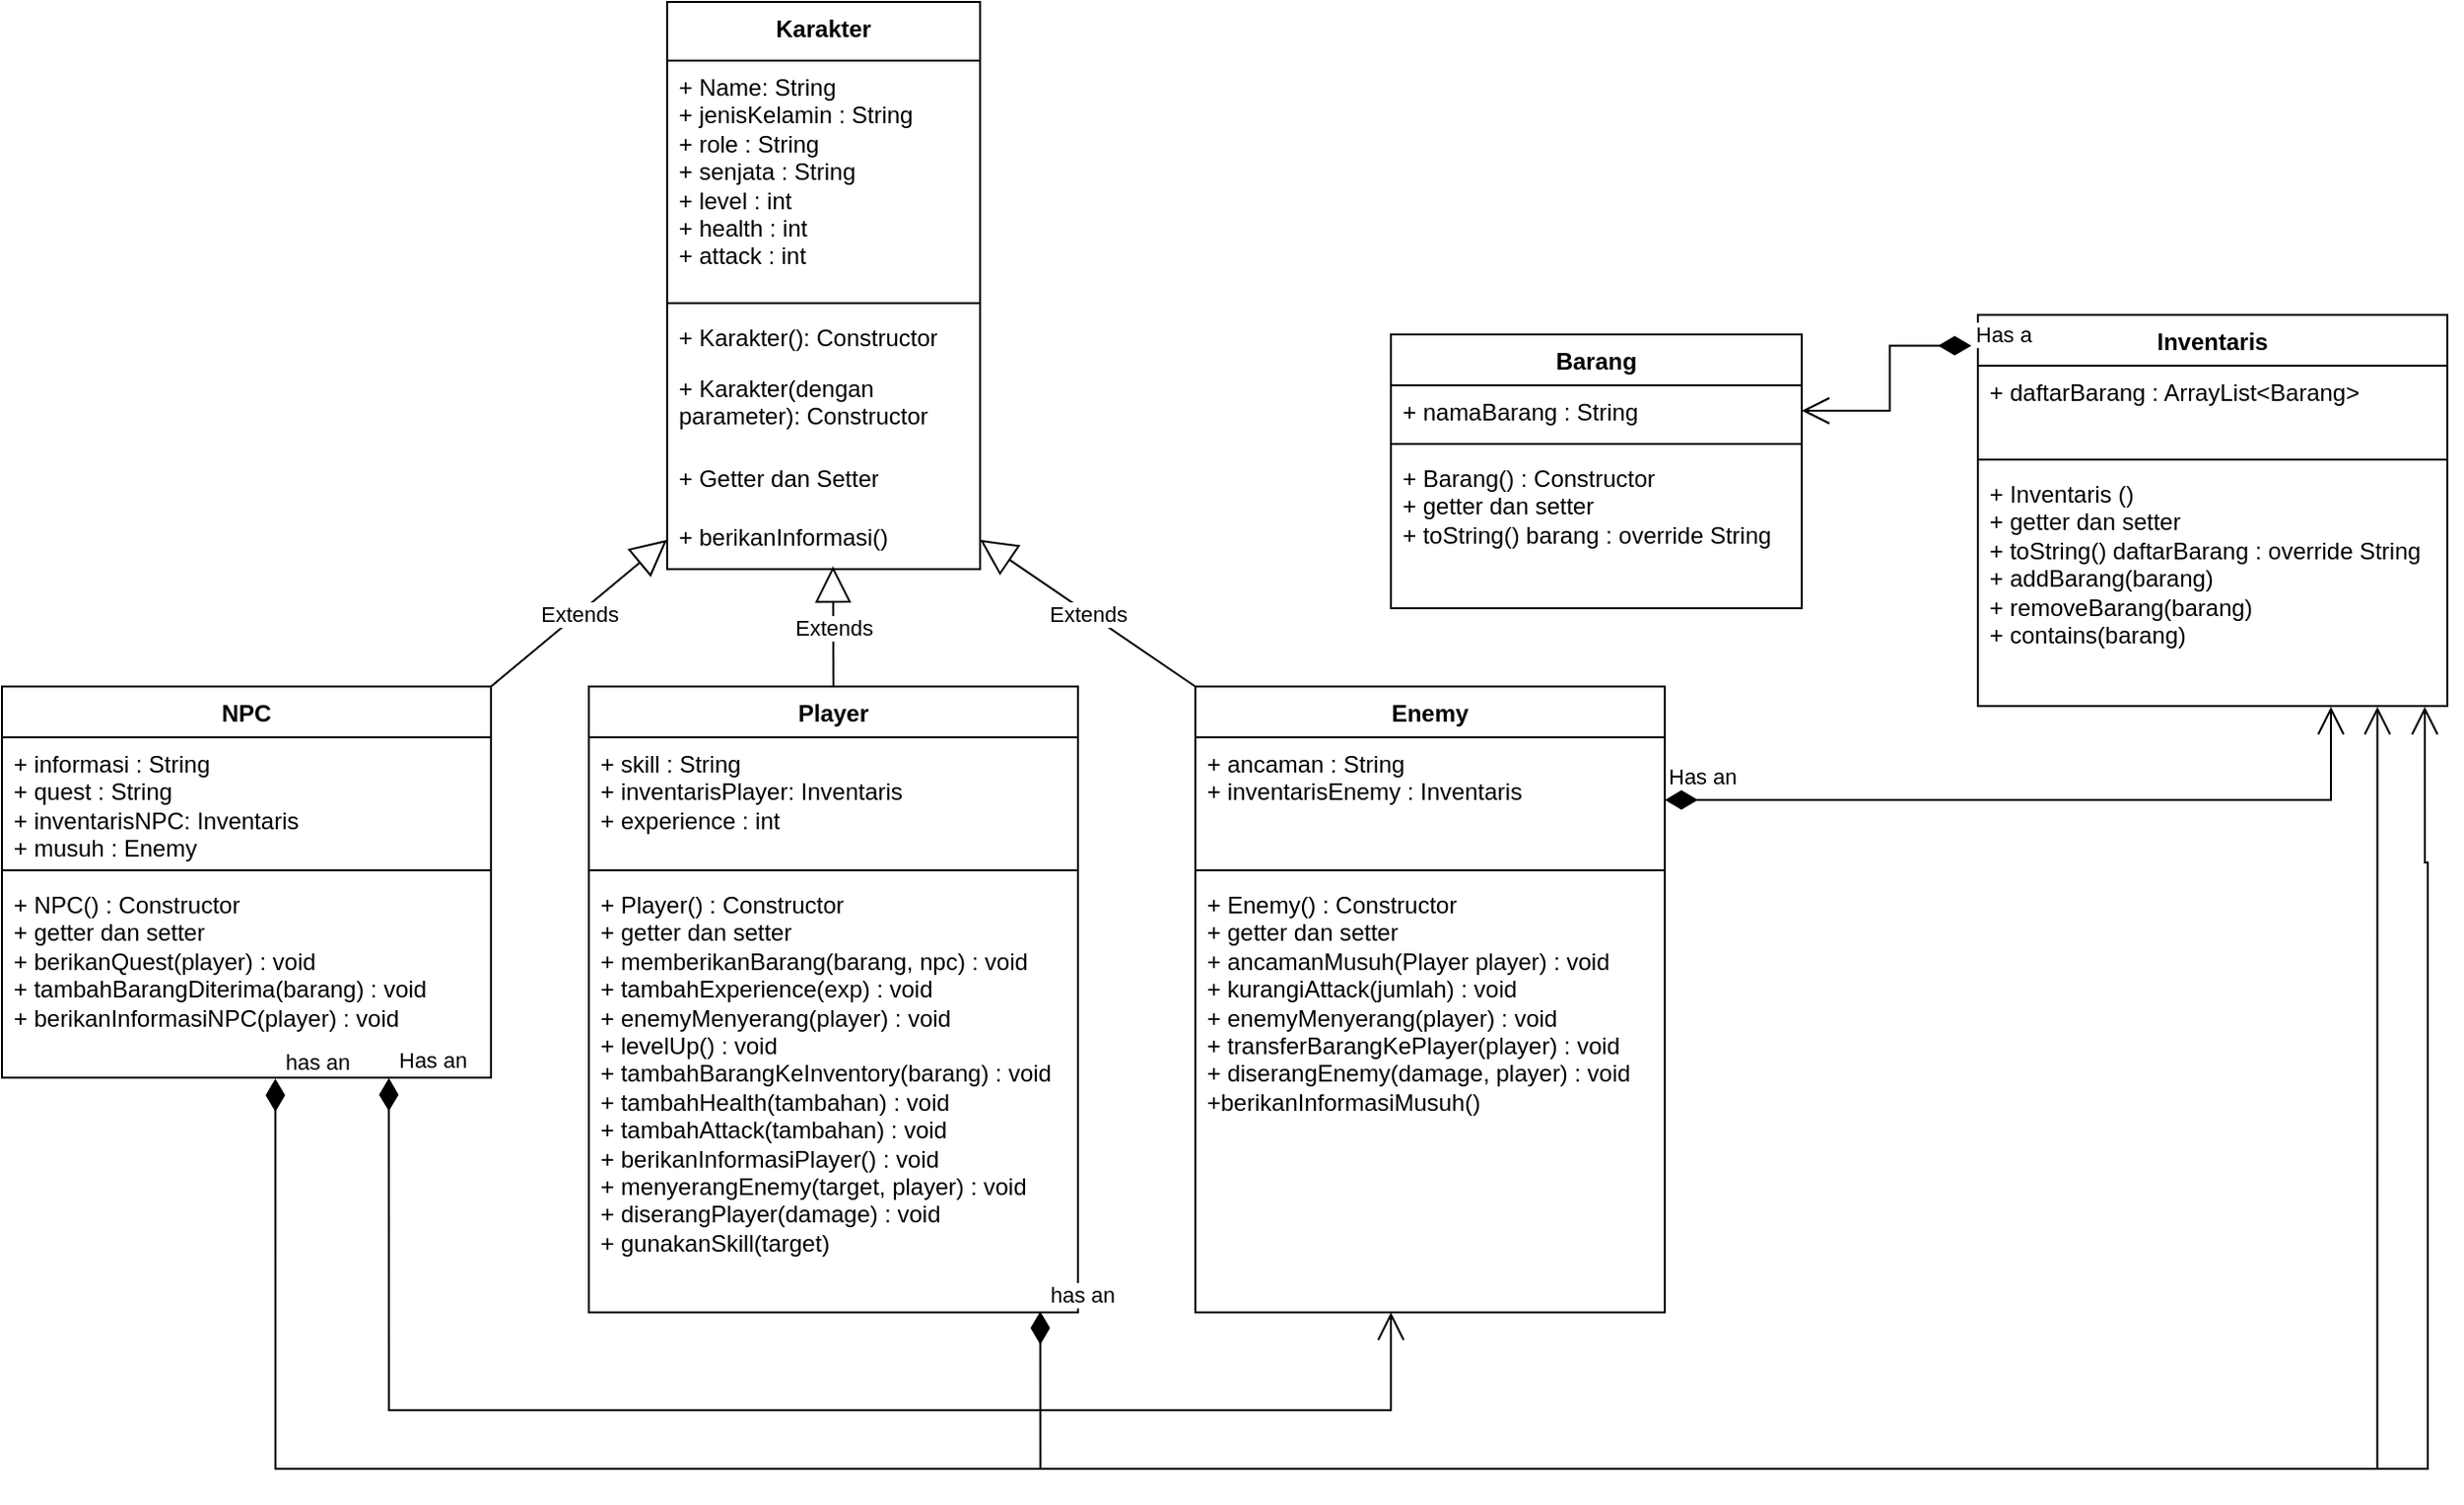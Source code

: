 <mxfile version="24.0.5" type="device">
  <diagram name="Page-1" id="wUSkjya8I8xQTMlsbqG3">
    <mxGraphModel dx="2835" dy="857" grid="1" gridSize="10" guides="1" tooltips="1" connect="1" arrows="1" fold="1" page="1" pageScale="1" pageWidth="850" pageHeight="1100" math="0" shadow="0">
      <root>
        <mxCell id="0" />
        <mxCell id="1" parent="0" />
        <mxCell id="cspP7-01ryiyzKGEgAym-1" value="Karakter" style="swimlane;fontStyle=1;align=center;verticalAlign=top;childLayout=stackLayout;horizontal=1;startSize=30;horizontalStack=0;resizeParent=1;resizeParentMax=0;resizeLast=0;collapsible=1;marginBottom=0;whiteSpace=wrap;html=1;" parent="1" vertex="1">
          <mxGeometry y="270" width="160" height="290" as="geometry" />
        </mxCell>
        <mxCell id="cspP7-01ryiyzKGEgAym-2" value="+ Name: String&lt;div&gt;+ jenisKelamin : String&lt;br&gt;&lt;/div&gt;&lt;div&gt;+ role : String&lt;/div&gt;&lt;div&gt;+ senjata : String&lt;/div&gt;&lt;div&gt;+ level : int&lt;/div&gt;&lt;div&gt;+ health : int&lt;/div&gt;&lt;div&gt;+ attack : int&lt;/div&gt;" style="text;strokeColor=none;fillColor=none;align=left;verticalAlign=top;spacingLeft=4;spacingRight=4;overflow=hidden;rotatable=0;points=[[0,0.5],[1,0.5]];portConstraint=eastwest;whiteSpace=wrap;html=1;" parent="cspP7-01ryiyzKGEgAym-1" vertex="1">
          <mxGeometry y="30" width="160" height="120" as="geometry" />
        </mxCell>
        <mxCell id="cspP7-01ryiyzKGEgAym-3" value="" style="line;strokeWidth=1;fillColor=none;align=left;verticalAlign=middle;spacingTop=-1;spacingLeft=3;spacingRight=3;rotatable=0;labelPosition=right;points=[];portConstraint=eastwest;strokeColor=inherit;" parent="cspP7-01ryiyzKGEgAym-1" vertex="1">
          <mxGeometry y="150" width="160" height="8" as="geometry" />
        </mxCell>
        <mxCell id="cspP7-01ryiyzKGEgAym-4" value="+ Karakter(): Constructor" style="text;strokeColor=none;fillColor=none;align=left;verticalAlign=top;spacingLeft=4;spacingRight=4;overflow=hidden;rotatable=0;points=[[0,0.5],[1,0.5]];portConstraint=eastwest;whiteSpace=wrap;html=1;" parent="cspP7-01ryiyzKGEgAym-1" vertex="1">
          <mxGeometry y="158" width="160" height="26" as="geometry" />
        </mxCell>
        <mxCell id="cspP7-01ryiyzKGEgAym-7" value="+ Karakter(dengan parameter): Constructor" style="text;strokeColor=none;fillColor=none;align=left;verticalAlign=top;spacingLeft=4;spacingRight=4;overflow=hidden;rotatable=0;points=[[0,0.5],[1,0.5]];portConstraint=eastwest;whiteSpace=wrap;html=1;" parent="cspP7-01ryiyzKGEgAym-1" vertex="1">
          <mxGeometry y="184" width="160" height="46" as="geometry" />
        </mxCell>
        <mxCell id="cspP7-01ryiyzKGEgAym-8" value="+ Getter dan Setter" style="text;strokeColor=none;fillColor=none;align=left;verticalAlign=top;spacingLeft=4;spacingRight=4;overflow=hidden;rotatable=0;points=[[0,0.5],[1,0.5]];portConstraint=eastwest;whiteSpace=wrap;html=1;" parent="cspP7-01ryiyzKGEgAym-1" vertex="1">
          <mxGeometry y="230" width="160" height="30" as="geometry" />
        </mxCell>
        <mxCell id="cspP7-01ryiyzKGEgAym-9" value="+ berikanInformasi()" style="text;strokeColor=none;fillColor=none;align=left;verticalAlign=top;spacingLeft=4;spacingRight=4;overflow=hidden;rotatable=0;points=[[0,0.5],[1,0.5]];portConstraint=eastwest;whiteSpace=wrap;html=1;" parent="cspP7-01ryiyzKGEgAym-1" vertex="1">
          <mxGeometry y="260" width="160" height="30" as="geometry" />
        </mxCell>
        <mxCell id="cspP7-01ryiyzKGEgAym-10" value="Barang" style="swimlane;fontStyle=1;align=center;verticalAlign=top;childLayout=stackLayout;horizontal=1;startSize=26;horizontalStack=0;resizeParent=1;resizeParentMax=0;resizeLast=0;collapsible=1;marginBottom=0;whiteSpace=wrap;html=1;" parent="1" vertex="1">
          <mxGeometry x="370" y="440" width="210" height="140" as="geometry" />
        </mxCell>
        <mxCell id="cspP7-01ryiyzKGEgAym-11" value="+ namaBarang : String" style="text;strokeColor=none;fillColor=none;align=left;verticalAlign=top;spacingLeft=4;spacingRight=4;overflow=hidden;rotatable=0;points=[[0,0.5],[1,0.5]];portConstraint=eastwest;whiteSpace=wrap;html=1;" parent="cspP7-01ryiyzKGEgAym-10" vertex="1">
          <mxGeometry y="26" width="210" height="26" as="geometry" />
        </mxCell>
        <mxCell id="cspP7-01ryiyzKGEgAym-12" value="" style="line;strokeWidth=1;fillColor=none;align=left;verticalAlign=middle;spacingTop=-1;spacingLeft=3;spacingRight=3;rotatable=0;labelPosition=right;points=[];portConstraint=eastwest;strokeColor=inherit;" parent="cspP7-01ryiyzKGEgAym-10" vertex="1">
          <mxGeometry y="52" width="210" height="8" as="geometry" />
        </mxCell>
        <mxCell id="cspP7-01ryiyzKGEgAym-13" value="&lt;div&gt;+ Barang() : Constructor&lt;/div&gt;+ getter dan setter&lt;div&gt;+ toString() barang : override String&lt;/div&gt;" style="text;strokeColor=none;fillColor=none;align=left;verticalAlign=top;spacingLeft=4;spacingRight=4;overflow=hidden;rotatable=0;points=[[0,0.5],[1,0.5]];portConstraint=eastwest;whiteSpace=wrap;html=1;" parent="cspP7-01ryiyzKGEgAym-10" vertex="1">
          <mxGeometry y="60" width="210" height="80" as="geometry" />
        </mxCell>
        <mxCell id="cspP7-01ryiyzKGEgAym-14" value="Inventaris" style="swimlane;fontStyle=1;align=center;verticalAlign=top;childLayout=stackLayout;horizontal=1;startSize=26;horizontalStack=0;resizeParent=1;resizeParentMax=0;resizeLast=0;collapsible=1;marginBottom=0;whiteSpace=wrap;html=1;" parent="1" vertex="1">
          <mxGeometry x="670" y="430" width="240" height="200" as="geometry" />
        </mxCell>
        <mxCell id="cspP7-01ryiyzKGEgAym-15" value="+ daftarBarang : ArrayList&amp;lt;Barang&amp;gt;" style="text;strokeColor=none;fillColor=none;align=left;verticalAlign=top;spacingLeft=4;spacingRight=4;overflow=hidden;rotatable=0;points=[[0,0.5],[1,0.5]];portConstraint=eastwest;whiteSpace=wrap;html=1;" parent="cspP7-01ryiyzKGEgAym-14" vertex="1">
          <mxGeometry y="26" width="240" height="44" as="geometry" />
        </mxCell>
        <mxCell id="cspP7-01ryiyzKGEgAym-16" value="" style="line;strokeWidth=1;fillColor=none;align=left;verticalAlign=middle;spacingTop=-1;spacingLeft=3;spacingRight=3;rotatable=0;labelPosition=right;points=[];portConstraint=eastwest;strokeColor=inherit;" parent="cspP7-01ryiyzKGEgAym-14" vertex="1">
          <mxGeometry y="70" width="240" height="8" as="geometry" />
        </mxCell>
        <mxCell id="cspP7-01ryiyzKGEgAym-17" value="&lt;div&gt;+ Inventaris ()&lt;/div&gt;+ getter dan setter&lt;div&gt;+ toString() daftarBarang : override String&lt;/div&gt;&lt;div&gt;+ addBarang(barang)&lt;/div&gt;&lt;div&gt;+ removeBarang(barang)&lt;/div&gt;&lt;div&gt;+ contains(barang)&lt;/div&gt;" style="text;strokeColor=none;fillColor=none;align=left;verticalAlign=top;spacingLeft=4;spacingRight=4;overflow=hidden;rotatable=0;points=[[0,0.5],[1,0.5]];portConstraint=eastwest;whiteSpace=wrap;html=1;" parent="cspP7-01ryiyzKGEgAym-14" vertex="1">
          <mxGeometry y="78" width="240" height="122" as="geometry" />
        </mxCell>
        <mxCell id="cspP7-01ryiyzKGEgAym-19" value="Has a" style="endArrow=open;html=1;endSize=12;startArrow=diamondThin;startSize=14;startFill=1;edgeStyle=orthogonalEdgeStyle;align=left;verticalAlign=bottom;rounded=0;exitX=-0.014;exitY=0.079;exitDx=0;exitDy=0;entryX=1;entryY=0.5;entryDx=0;entryDy=0;exitPerimeter=0;" parent="1" source="cspP7-01ryiyzKGEgAym-14" target="cspP7-01ryiyzKGEgAym-11" edge="1">
          <mxGeometry x="-1" y="3" relative="1" as="geometry">
            <mxPoint x="490" y="400" as="sourcePoint" />
            <mxPoint x="650" y="400" as="targetPoint" />
          </mxGeometry>
        </mxCell>
        <mxCell id="YIuBZF8fQgZvpo0E50Ln-1" value="Enemy" style="swimlane;fontStyle=1;align=center;verticalAlign=top;childLayout=stackLayout;horizontal=1;startSize=26;horizontalStack=0;resizeParent=1;resizeParentMax=0;resizeLast=0;collapsible=1;marginBottom=0;whiteSpace=wrap;html=1;" parent="1" vertex="1">
          <mxGeometry x="270" y="620" width="240" height="320" as="geometry" />
        </mxCell>
        <mxCell id="YIuBZF8fQgZvpo0E50Ln-2" value="+ ancaman : String&lt;div&gt;+ inventarisEnemy : Inventaris&lt;/div&gt;" style="text;strokeColor=none;fillColor=none;align=left;verticalAlign=top;spacingLeft=4;spacingRight=4;overflow=hidden;rotatable=0;points=[[0,0.5],[1,0.5]];portConstraint=eastwest;whiteSpace=wrap;html=1;" parent="YIuBZF8fQgZvpo0E50Ln-1" vertex="1">
          <mxGeometry y="26" width="240" height="64" as="geometry" />
        </mxCell>
        <mxCell id="YIuBZF8fQgZvpo0E50Ln-3" value="" style="line;strokeWidth=1;fillColor=none;align=left;verticalAlign=middle;spacingTop=-1;spacingLeft=3;spacingRight=3;rotatable=0;labelPosition=right;points=[];portConstraint=eastwest;strokeColor=inherit;" parent="YIuBZF8fQgZvpo0E50Ln-1" vertex="1">
          <mxGeometry y="90" width="240" height="8" as="geometry" />
        </mxCell>
        <mxCell id="YIuBZF8fQgZvpo0E50Ln-4" value="&lt;div&gt;+ Enemy() : Constructor&lt;/div&gt;+ getter dan setter&lt;div&gt;+ ancamanMusuh(Player player) : void&lt;/div&gt;&lt;div&gt;+ kurangiAttack(jumlah) : void&lt;/div&gt;&lt;div&gt;+ enemyMenyerang(player) : void&lt;/div&gt;&lt;div&gt;+ transferBarangKePlayer(player) : void&lt;/div&gt;&lt;div&gt;+ diserangEnemy(damage, player) : void&lt;/div&gt;&lt;div&gt;+berikanInformasiMusuh()&lt;/div&gt;" style="text;strokeColor=none;fillColor=none;align=left;verticalAlign=top;spacingLeft=4;spacingRight=4;overflow=hidden;rotatable=0;points=[[0,0.5],[1,0.5]];portConstraint=eastwest;whiteSpace=wrap;html=1;" parent="YIuBZF8fQgZvpo0E50Ln-1" vertex="1">
          <mxGeometry y="98" width="240" height="222" as="geometry" />
        </mxCell>
        <mxCell id="YIuBZF8fQgZvpo0E50Ln-5" value="Player" style="swimlane;fontStyle=1;align=center;verticalAlign=top;childLayout=stackLayout;horizontal=1;startSize=26;horizontalStack=0;resizeParent=1;resizeParentMax=0;resizeLast=0;collapsible=1;marginBottom=0;whiteSpace=wrap;html=1;" parent="1" vertex="1">
          <mxGeometry x="-40" y="620" width="250" height="320" as="geometry" />
        </mxCell>
        <mxCell id="YIuBZF8fQgZvpo0E50Ln-6" value="+ skill : String&lt;div&gt;+ inventarisPlayer: Inventaris&lt;/div&gt;&lt;div&gt;+ experience : int&lt;/div&gt;" style="text;strokeColor=none;fillColor=none;align=left;verticalAlign=top;spacingLeft=4;spacingRight=4;overflow=hidden;rotatable=0;points=[[0,0.5],[1,0.5]];portConstraint=eastwest;whiteSpace=wrap;html=1;" parent="YIuBZF8fQgZvpo0E50Ln-5" vertex="1">
          <mxGeometry y="26" width="250" height="64" as="geometry" />
        </mxCell>
        <mxCell id="YIuBZF8fQgZvpo0E50Ln-7" value="" style="line;strokeWidth=1;fillColor=none;align=left;verticalAlign=middle;spacingTop=-1;spacingLeft=3;spacingRight=3;rotatable=0;labelPosition=right;points=[];portConstraint=eastwest;strokeColor=inherit;" parent="YIuBZF8fQgZvpo0E50Ln-5" vertex="1">
          <mxGeometry y="90" width="250" height="8" as="geometry" />
        </mxCell>
        <mxCell id="YIuBZF8fQgZvpo0E50Ln-8" value="&lt;div&gt;+ Player() : Constructor&lt;/div&gt;+ getter dan setter&lt;div&gt;+ memberikanBarang(barang, npc) : void&lt;/div&gt;&lt;div&gt;+ tambahExperience(exp) : void&lt;/div&gt;&lt;div&gt;+ enemyMenyerang(player) : void&lt;/div&gt;&lt;div&gt;+ levelUp() : void&lt;/div&gt;&lt;div&gt;+ tambahBarangKeInventory(barang) : void&lt;/div&gt;&lt;div&gt;+ tambahHealth(tambahan) : void&lt;/div&gt;&lt;div&gt;+ tambahAttack(tambahan) : void&lt;br&gt;&lt;/div&gt;&lt;div&gt;+ berikanInformasiPlayer() : void&lt;/div&gt;&lt;div&gt;+ menyerangEnemy(target, player) : void&lt;/div&gt;&lt;div&gt;+ diserangPlayer(damage) : void&lt;/div&gt;&lt;div&gt;+ gunakanSkill(target)&lt;/div&gt;" style="text;strokeColor=none;fillColor=none;align=left;verticalAlign=top;spacingLeft=4;spacingRight=4;overflow=hidden;rotatable=0;points=[[0,0.5],[1,0.5]];portConstraint=eastwest;whiteSpace=wrap;html=1;" parent="YIuBZF8fQgZvpo0E50Ln-5" vertex="1">
          <mxGeometry y="98" width="250" height="222" as="geometry" />
        </mxCell>
        <mxCell id="YIuBZF8fQgZvpo0E50Ln-10" value="Has an" style="endArrow=open;html=1;endSize=12;startArrow=diamondThin;startSize=14;startFill=1;edgeStyle=orthogonalEdgeStyle;align=left;verticalAlign=bottom;rounded=0;exitX=1;exitY=0.5;exitDx=0;exitDy=0;entryX=0.752;entryY=1.003;entryDx=0;entryDy=0;entryPerimeter=0;" parent="1" source="YIuBZF8fQgZvpo0E50Ln-2" target="cspP7-01ryiyzKGEgAym-17" edge="1">
          <mxGeometry x="-1" y="3" relative="1" as="geometry">
            <mxPoint x="470" y="900" as="sourcePoint" />
            <mxPoint x="630" y="900" as="targetPoint" />
          </mxGeometry>
        </mxCell>
        <mxCell id="YIuBZF8fQgZvpo0E50Ln-11" value="has an" style="endArrow=open;html=1;endSize=12;startArrow=diamondThin;startSize=14;startFill=1;edgeStyle=orthogonalEdgeStyle;align=left;verticalAlign=bottom;rounded=0;exitX=0.923;exitY=0.998;exitDx=0;exitDy=0;exitPerimeter=0;entryX=0.952;entryY=1.003;entryDx=0;entryDy=0;entryPerimeter=0;" parent="1" source="YIuBZF8fQgZvpo0E50Ln-8" target="cspP7-01ryiyzKGEgAym-17" edge="1">
          <mxGeometry x="-1" y="3" relative="1" as="geometry">
            <mxPoint x="190" y="944.238" as="sourcePoint" />
            <mxPoint x="899" y="650" as="targetPoint" />
            <Array as="points">
              <mxPoint x="191" y="1020" />
              <mxPoint x="900" y="1020" />
              <mxPoint x="900" y="710" />
              <mxPoint x="899" y="710" />
            </Array>
          </mxGeometry>
        </mxCell>
        <mxCell id="YIuBZF8fQgZvpo0E50Ln-13" value="Extends" style="endArrow=block;endSize=16;endFill=0;html=1;rounded=0;exitX=0.5;exitY=0;exitDx=0;exitDy=0;entryX=0.53;entryY=0.952;entryDx=0;entryDy=0;entryPerimeter=0;" parent="1" source="YIuBZF8fQgZvpo0E50Ln-5" target="cspP7-01ryiyzKGEgAym-9" edge="1">
          <mxGeometry width="160" relative="1" as="geometry">
            <mxPoint x="150" y="540" as="sourcePoint" />
            <mxPoint x="310" y="540" as="targetPoint" />
          </mxGeometry>
        </mxCell>
        <mxCell id="YIuBZF8fQgZvpo0E50Ln-14" value="Extends" style="endArrow=block;endSize=16;endFill=0;html=1;rounded=0;exitX=0;exitY=0;exitDx=0;exitDy=0;entryX=1;entryY=0.5;entryDx=0;entryDy=0;" parent="1" source="YIuBZF8fQgZvpo0E50Ln-1" target="cspP7-01ryiyzKGEgAym-9" edge="1">
          <mxGeometry width="160" relative="1" as="geometry">
            <mxPoint x="320" y="540" as="sourcePoint" />
            <mxPoint x="480" y="540" as="targetPoint" />
          </mxGeometry>
        </mxCell>
        <mxCell id="YIuBZF8fQgZvpo0E50Ln-15" value="NPC" style="swimlane;fontStyle=1;align=center;verticalAlign=top;childLayout=stackLayout;horizontal=1;startSize=26;horizontalStack=0;resizeParent=1;resizeParentMax=0;resizeLast=0;collapsible=1;marginBottom=0;whiteSpace=wrap;html=1;" parent="1" vertex="1">
          <mxGeometry x="-340" y="620" width="250" height="200" as="geometry" />
        </mxCell>
        <mxCell id="YIuBZF8fQgZvpo0E50Ln-16" value="+ informasi : String&lt;div&gt;+ quest : String&lt;br&gt;&lt;div&gt;+ inventarisNPC: Inventaris&lt;/div&gt;&lt;div&gt;+ musuh : Enemy&lt;/div&gt;&lt;/div&gt;" style="text;strokeColor=none;fillColor=none;align=left;verticalAlign=top;spacingLeft=4;spacingRight=4;overflow=hidden;rotatable=0;points=[[0,0.5],[1,0.5]];portConstraint=eastwest;whiteSpace=wrap;html=1;" parent="YIuBZF8fQgZvpo0E50Ln-15" vertex="1">
          <mxGeometry y="26" width="250" height="64" as="geometry" />
        </mxCell>
        <mxCell id="YIuBZF8fQgZvpo0E50Ln-17" value="" style="line;strokeWidth=1;fillColor=none;align=left;verticalAlign=middle;spacingTop=-1;spacingLeft=3;spacingRight=3;rotatable=0;labelPosition=right;points=[];portConstraint=eastwest;strokeColor=inherit;" parent="YIuBZF8fQgZvpo0E50Ln-15" vertex="1">
          <mxGeometry y="90" width="250" height="8" as="geometry" />
        </mxCell>
        <mxCell id="YIuBZF8fQgZvpo0E50Ln-18" value="&lt;div&gt;+ NPC() : Constructor&lt;/div&gt;+ getter dan setter&lt;div&gt;+ berikanQuest(player) : void&lt;/div&gt;&lt;div&gt;+ tambahBarangDiterima(barang) : void&lt;/div&gt;&lt;div&gt;+ berikanInformasiNPC(player) : void&lt;/div&gt;&lt;div&gt;&lt;br&gt;&lt;/div&gt;" style="text;strokeColor=none;fillColor=none;align=left;verticalAlign=top;spacingLeft=4;spacingRight=4;overflow=hidden;rotatable=0;points=[[0,0.5],[1,0.5]];portConstraint=eastwest;whiteSpace=wrap;html=1;" parent="YIuBZF8fQgZvpo0E50Ln-15" vertex="1">
          <mxGeometry y="98" width="250" height="102" as="geometry" />
        </mxCell>
        <mxCell id="YIuBZF8fQgZvpo0E50Ln-19" value="has an" style="endArrow=open;html=1;endSize=12;startArrow=diamondThin;startSize=14;startFill=1;edgeStyle=orthogonalEdgeStyle;align=left;verticalAlign=bottom;rounded=0;exitX=0.559;exitY=1.005;exitDx=0;exitDy=0;exitPerimeter=0;entryX=0.851;entryY=1.003;entryDx=0;entryDy=0;entryPerimeter=0;" parent="1" source="YIuBZF8fQgZvpo0E50Ln-18" target="cspP7-01ryiyzKGEgAym-17" edge="1">
          <mxGeometry x="-1" y="3" relative="1" as="geometry">
            <mxPoint x="290" y="1020" as="sourcePoint" />
            <mxPoint x="450" y="1020" as="targetPoint" />
            <Array as="points">
              <mxPoint x="-200" y="1020" />
              <mxPoint x="874" y="1020" />
            </Array>
          </mxGeometry>
        </mxCell>
        <mxCell id="YIuBZF8fQgZvpo0E50Ln-20" value="Extends" style="endArrow=block;endSize=16;endFill=0;html=1;rounded=0;exitX=1;exitY=0;exitDx=0;exitDy=0;entryX=0;entryY=0.5;entryDx=0;entryDy=0;" parent="1" source="YIuBZF8fQgZvpo0E50Ln-15" target="cspP7-01ryiyzKGEgAym-9" edge="1">
          <mxGeometry width="160" relative="1" as="geometry">
            <mxPoint x="-30" y="580" as="sourcePoint" />
            <mxPoint x="130" y="580" as="targetPoint" />
          </mxGeometry>
        </mxCell>
        <mxCell id="r_xMm070va0eyDK7mJR7-1" value="Has an" style="endArrow=open;html=1;endSize=12;startArrow=diamondThin;startSize=14;startFill=1;edgeStyle=orthogonalEdgeStyle;align=left;verticalAlign=bottom;rounded=0;exitX=0.791;exitY=1.002;exitDx=0;exitDy=0;exitPerimeter=0;" edge="1" parent="1" source="YIuBZF8fQgZvpo0E50Ln-18" target="YIuBZF8fQgZvpo0E50Ln-4">
          <mxGeometry x="-1" y="3" relative="1" as="geometry">
            <mxPoint x="-140" y="860" as="sourcePoint" />
            <mxPoint x="20" y="860" as="targetPoint" />
            <Array as="points">
              <mxPoint x="-142" y="990" />
              <mxPoint x="370" y="990" />
            </Array>
          </mxGeometry>
        </mxCell>
      </root>
    </mxGraphModel>
  </diagram>
</mxfile>
